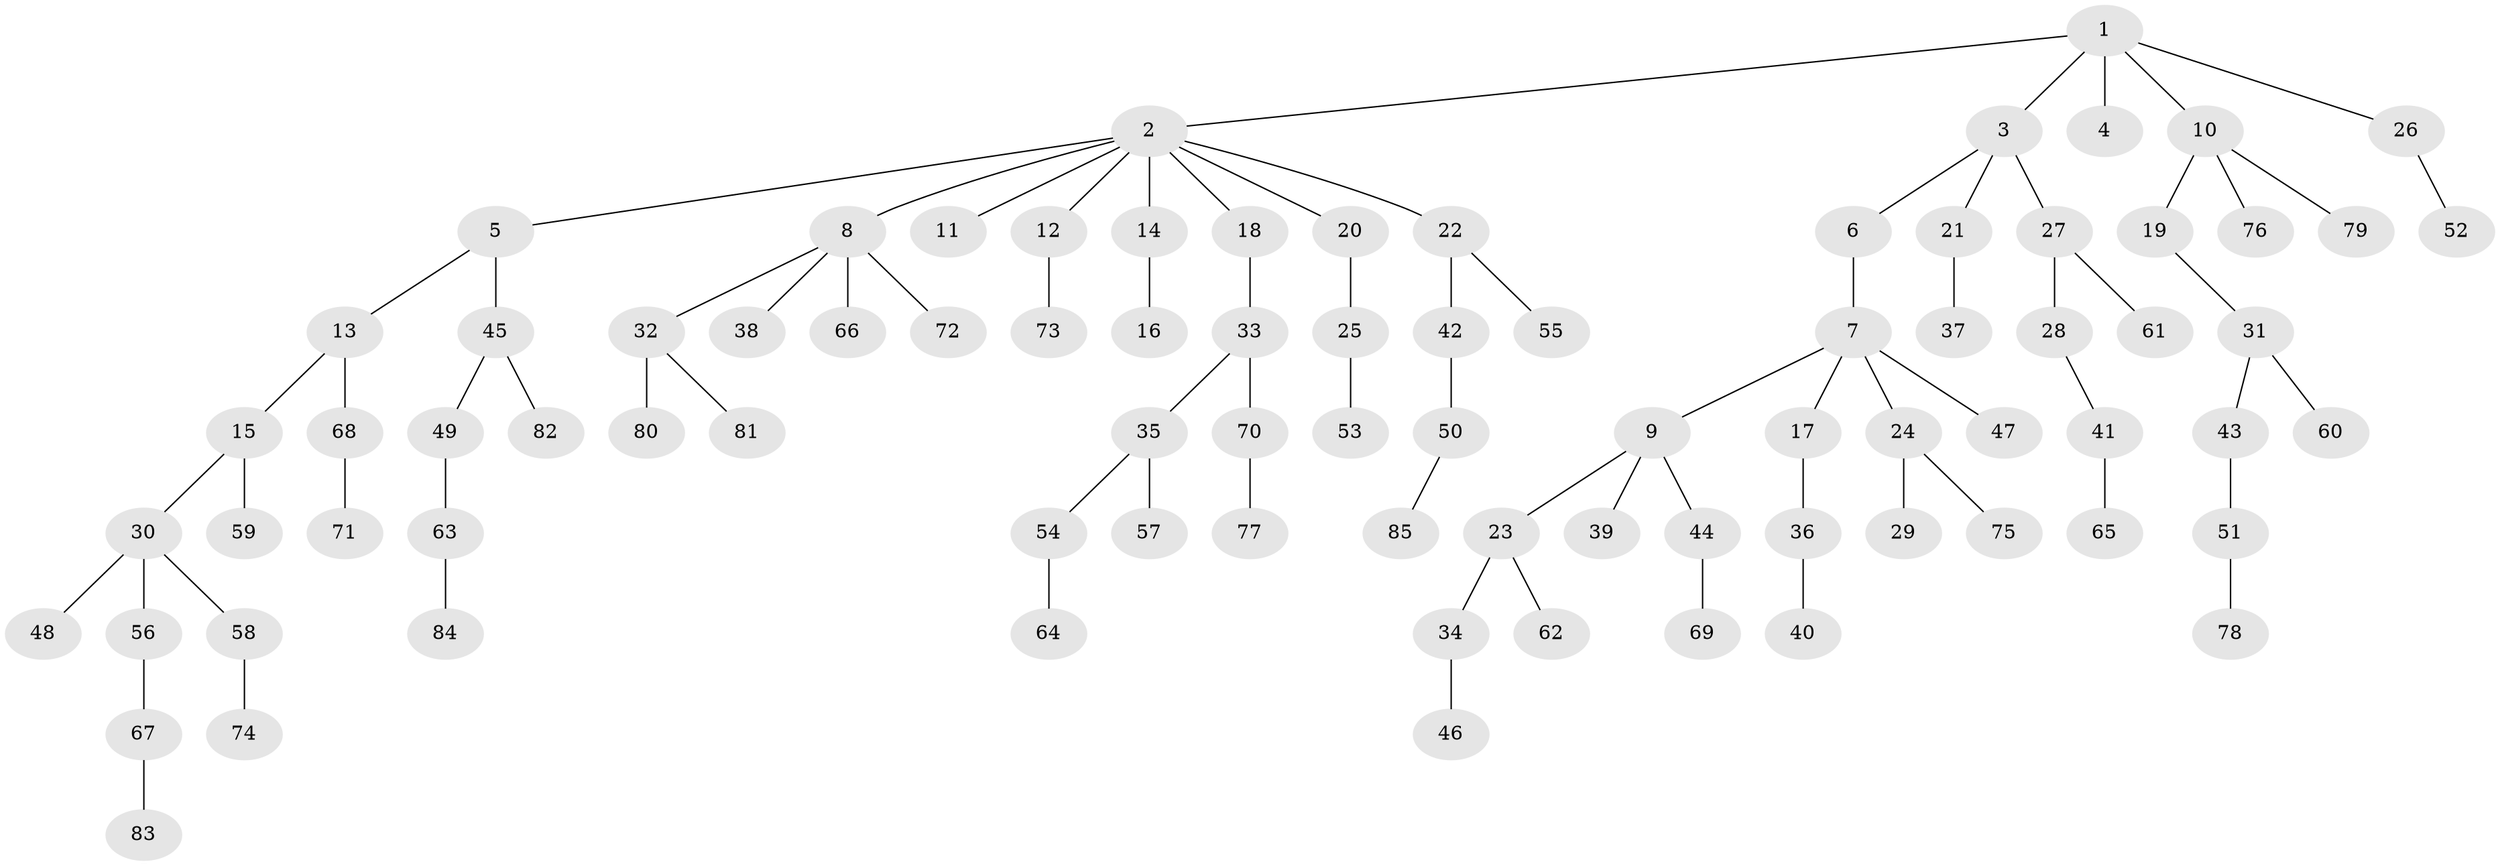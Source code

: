 // coarse degree distribution, {12: 0.0196078431372549, 4: 0.058823529411764705, 1: 0.5490196078431373, 3: 0.0784313725490196, 2: 0.27450980392156865, 8: 0.0196078431372549}
// Generated by graph-tools (version 1.1) at 2025/19/03/04/25 18:19:24]
// undirected, 85 vertices, 84 edges
graph export_dot {
graph [start="1"]
  node [color=gray90,style=filled];
  1;
  2;
  3;
  4;
  5;
  6;
  7;
  8;
  9;
  10;
  11;
  12;
  13;
  14;
  15;
  16;
  17;
  18;
  19;
  20;
  21;
  22;
  23;
  24;
  25;
  26;
  27;
  28;
  29;
  30;
  31;
  32;
  33;
  34;
  35;
  36;
  37;
  38;
  39;
  40;
  41;
  42;
  43;
  44;
  45;
  46;
  47;
  48;
  49;
  50;
  51;
  52;
  53;
  54;
  55;
  56;
  57;
  58;
  59;
  60;
  61;
  62;
  63;
  64;
  65;
  66;
  67;
  68;
  69;
  70;
  71;
  72;
  73;
  74;
  75;
  76;
  77;
  78;
  79;
  80;
  81;
  82;
  83;
  84;
  85;
  1 -- 2;
  1 -- 3;
  1 -- 4;
  1 -- 10;
  1 -- 26;
  2 -- 5;
  2 -- 8;
  2 -- 11;
  2 -- 12;
  2 -- 14;
  2 -- 18;
  2 -- 20;
  2 -- 22;
  3 -- 6;
  3 -- 21;
  3 -- 27;
  5 -- 13;
  5 -- 45;
  6 -- 7;
  7 -- 9;
  7 -- 17;
  7 -- 24;
  7 -- 47;
  8 -- 32;
  8 -- 38;
  8 -- 66;
  8 -- 72;
  9 -- 23;
  9 -- 39;
  9 -- 44;
  10 -- 19;
  10 -- 76;
  10 -- 79;
  12 -- 73;
  13 -- 15;
  13 -- 68;
  14 -- 16;
  15 -- 30;
  15 -- 59;
  17 -- 36;
  18 -- 33;
  19 -- 31;
  20 -- 25;
  21 -- 37;
  22 -- 42;
  22 -- 55;
  23 -- 34;
  23 -- 62;
  24 -- 29;
  24 -- 75;
  25 -- 53;
  26 -- 52;
  27 -- 28;
  27 -- 61;
  28 -- 41;
  30 -- 48;
  30 -- 56;
  30 -- 58;
  31 -- 43;
  31 -- 60;
  32 -- 80;
  32 -- 81;
  33 -- 35;
  33 -- 70;
  34 -- 46;
  35 -- 54;
  35 -- 57;
  36 -- 40;
  41 -- 65;
  42 -- 50;
  43 -- 51;
  44 -- 69;
  45 -- 49;
  45 -- 82;
  49 -- 63;
  50 -- 85;
  51 -- 78;
  54 -- 64;
  56 -- 67;
  58 -- 74;
  63 -- 84;
  67 -- 83;
  68 -- 71;
  70 -- 77;
}
